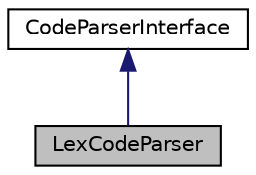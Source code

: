 digraph "LexCodeParser"
{
 // INTERACTIVE_SVG=YES
 // LATEX_PDF_SIZE
  edge [fontname="Helvetica",fontsize="10",labelfontname="Helvetica",labelfontsize="10"];
  node [fontname="Helvetica",fontsize="10",shape=record];
  Node1 [label="LexCodeParser",height=0.2,width=0.4,color="black", fillcolor="grey75", style="filled", fontcolor="black",tooltip="LEX code scanner."];
  Node2 -> Node1 [dir="back",color="midnightblue",fontsize="10",style="solid",fontname="Helvetica"];
  Node2 [label="CodeParserInterface",height=0.2,width=0.4,color="black", fillcolor="white", style="filled",URL="$d4/d65/class_code_parser_interface.html",tooltip="Abstract interface for code parsers."];
}
